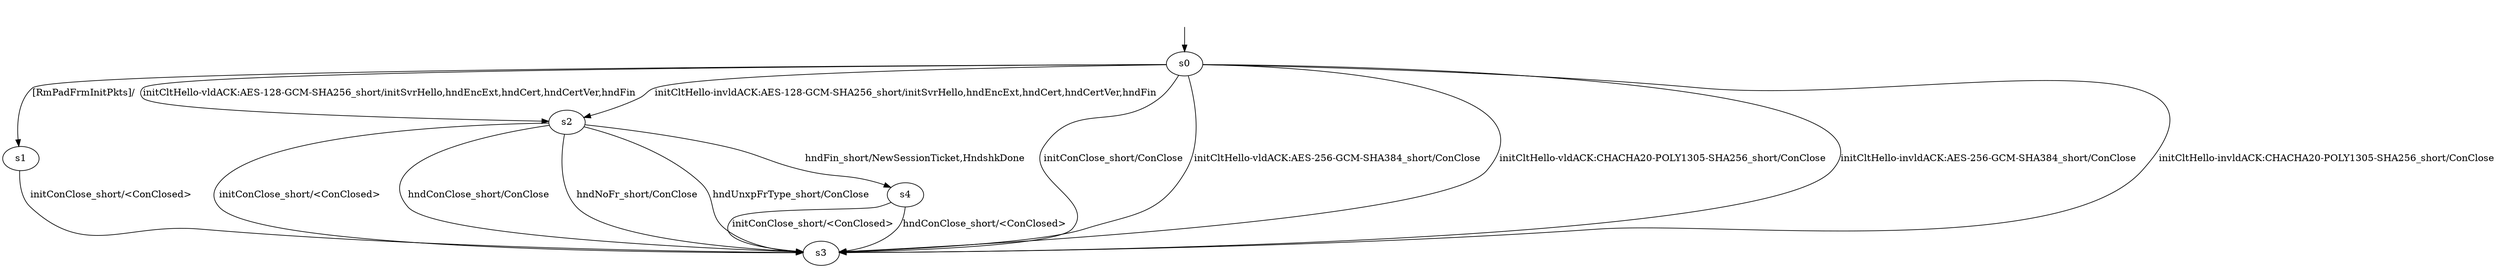 digraph "../results/mvfstModels/mvfst-B-B-s-0/learnedModel" {
s0 [label=s0];
s1 [label=s1];
s2 [label=s2];
s3 [label=s3];
s4 [label=s4];
s0 -> s3  [label="initConClose_short/ConClose "];
s0 -> s2  [label="initCltHello-vldACK:AES-128-GCM-SHA256_short/initSvrHello,hndEncExt,hndCert,hndCertVer,hndFin "];
s0 -> s3  [label="initCltHello-vldACK:AES-256-GCM-SHA384_short/ConClose "];
s0 -> s3  [label="initCltHello-vldACK:CHACHA20-POLY1305-SHA256_short/ConClose "];
s0 -> s2  [label="initCltHello-invldACK:AES-128-GCM-SHA256_short/initSvrHello,hndEncExt,hndCert,hndCertVer,hndFin "];
s0 -> s3  [label="initCltHello-invldACK:AES-256-GCM-SHA384_short/ConClose "];
s0 -> s3  [label="initCltHello-invldACK:CHACHA20-POLY1305-SHA256_short/ConClose "];
s0 -> s1  [label="[RmPadFrmInitPkts]/ "];
s1 -> s3  [label="initConClose_short/<ConClosed> "];
s2 -> s3  [label="initConClose_short/<ConClosed> "];
s2 -> s4  [label="hndFin_short/NewSessionTicket,HndshkDone "];
s2 -> s3  [label="hndConClose_short/ConClose "];
s2 -> s3  [label="hndNoFr_short/ConClose "];
s2 -> s3  [label="hndUnxpFrType_short/ConClose "];
s4 -> s3  [label="initConClose_short/<ConClosed> "];
s4 -> s3  [label="hndConClose_short/<ConClosed> "];
__start0 [label="", shape=none];
__start0 -> s0  [label=""];
}
